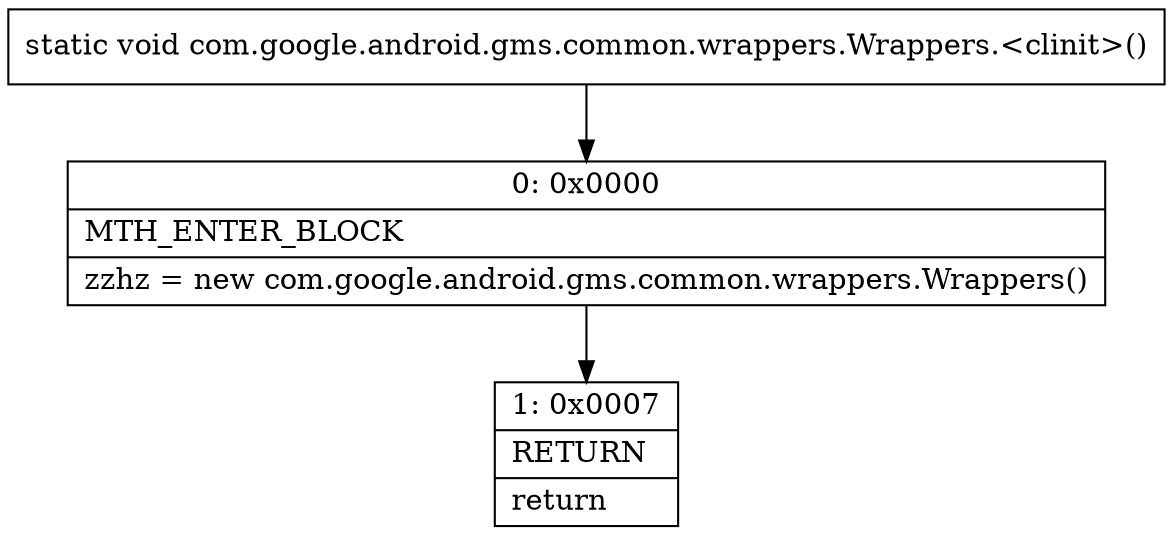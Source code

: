 digraph "CFG forcom.google.android.gms.common.wrappers.Wrappers.\<clinit\>()V" {
Node_0 [shape=record,label="{0\:\ 0x0000|MTH_ENTER_BLOCK\l|zzhz = new com.google.android.gms.common.wrappers.Wrappers()\l}"];
Node_1 [shape=record,label="{1\:\ 0x0007|RETURN\l|return\l}"];
MethodNode[shape=record,label="{static void com.google.android.gms.common.wrappers.Wrappers.\<clinit\>() }"];
MethodNode -> Node_0;
Node_0 -> Node_1;
}

